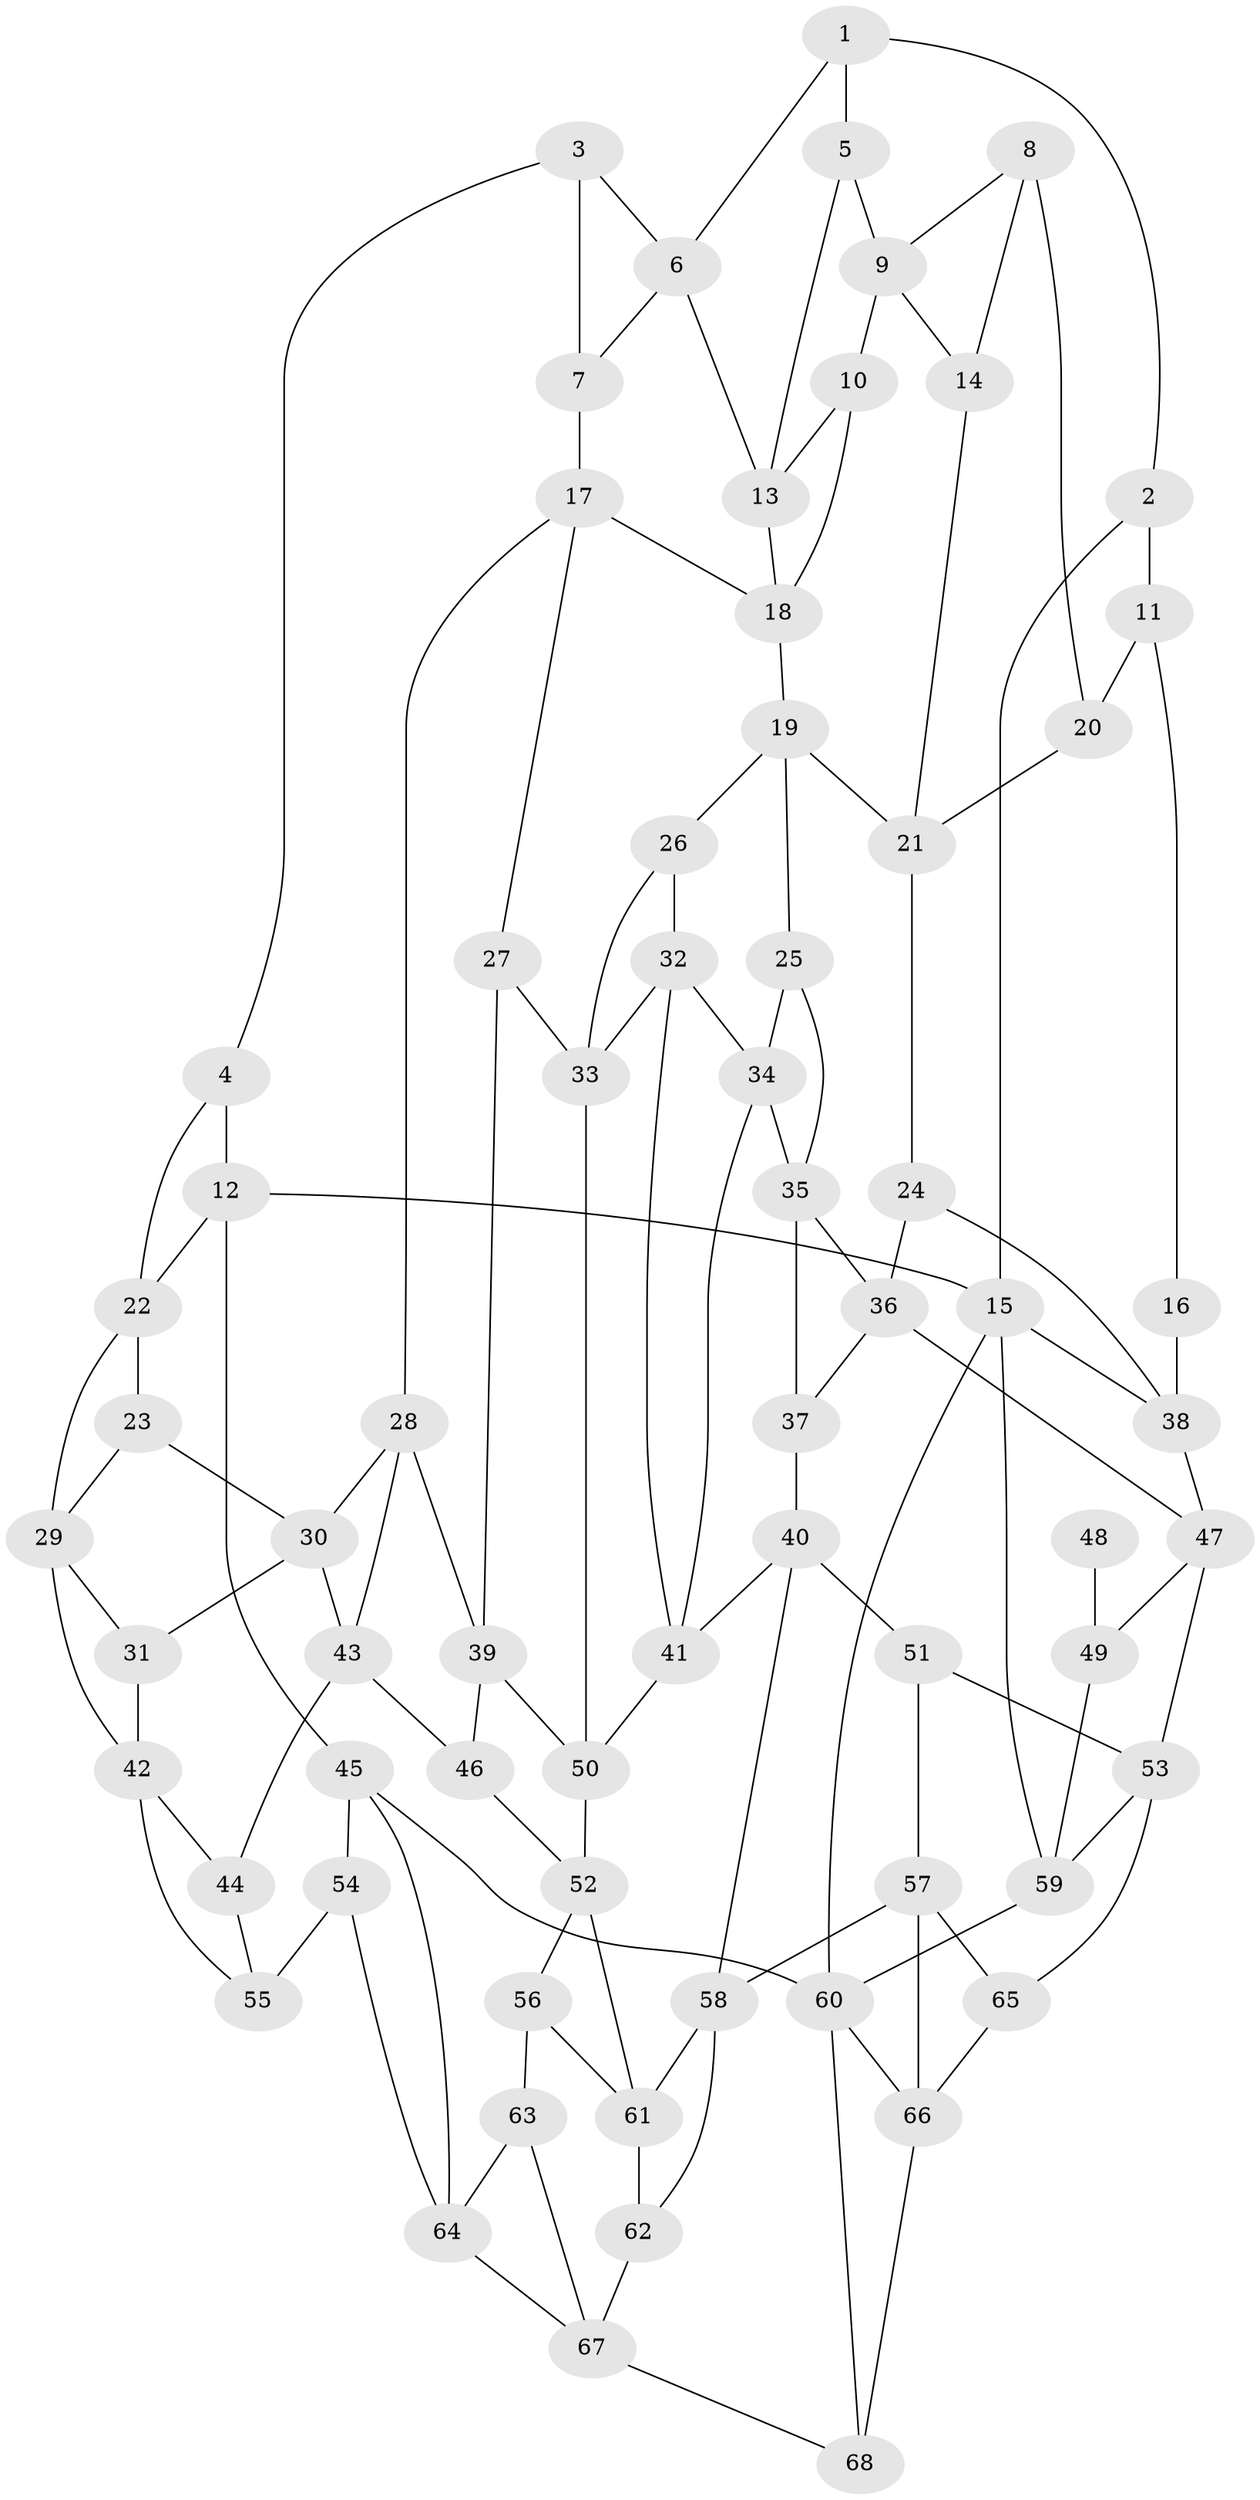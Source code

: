 // original degree distribution, {3: 0.029411764705882353, 4: 0.2426470588235294, 5: 0.47058823529411764, 6: 0.25735294117647056}
// Generated by graph-tools (version 1.1) at 2025/03/03/09/25 03:03:27]
// undirected, 68 vertices, 120 edges
graph export_dot {
graph [start="1"]
  node [color=gray90,style=filled];
  1;
  2;
  3;
  4;
  5;
  6;
  7;
  8;
  9;
  10;
  11;
  12;
  13;
  14;
  15;
  16;
  17;
  18;
  19;
  20;
  21;
  22;
  23;
  24;
  25;
  26;
  27;
  28;
  29;
  30;
  31;
  32;
  33;
  34;
  35;
  36;
  37;
  38;
  39;
  40;
  41;
  42;
  43;
  44;
  45;
  46;
  47;
  48;
  49;
  50;
  51;
  52;
  53;
  54;
  55;
  56;
  57;
  58;
  59;
  60;
  61;
  62;
  63;
  64;
  65;
  66;
  67;
  68;
  1 -- 2 [weight=1.0];
  1 -- 5 [weight=1.0];
  1 -- 6 [weight=1.0];
  2 -- 11 [weight=1.0];
  2 -- 15 [weight=1.0];
  3 -- 4 [weight=1.0];
  3 -- 6 [weight=1.0];
  3 -- 7 [weight=1.0];
  4 -- 12 [weight=1.0];
  4 -- 22 [weight=1.0];
  5 -- 9 [weight=1.0];
  5 -- 13 [weight=1.0];
  6 -- 7 [weight=1.0];
  6 -- 13 [weight=1.0];
  7 -- 17 [weight=1.0];
  8 -- 9 [weight=1.0];
  8 -- 14 [weight=1.0];
  8 -- 20 [weight=2.0];
  9 -- 10 [weight=1.0];
  9 -- 14 [weight=1.0];
  10 -- 13 [weight=1.0];
  10 -- 18 [weight=1.0];
  11 -- 16 [weight=1.0];
  11 -- 20 [weight=3.0];
  12 -- 15 [weight=1.0];
  12 -- 22 [weight=1.0];
  12 -- 45 [weight=1.0];
  13 -- 18 [weight=1.0];
  14 -- 21 [weight=1.0];
  15 -- 38 [weight=1.0];
  15 -- 59 [weight=1.0];
  15 -- 60 [weight=1.0];
  16 -- 38 [weight=2.0];
  17 -- 18 [weight=1.0];
  17 -- 27 [weight=1.0];
  17 -- 28 [weight=1.0];
  18 -- 19 [weight=1.0];
  19 -- 21 [weight=1.0];
  19 -- 25 [weight=1.0];
  19 -- 26 [weight=1.0];
  20 -- 21 [weight=1.0];
  21 -- 24 [weight=1.0];
  22 -- 23 [weight=1.0];
  22 -- 29 [weight=1.0];
  23 -- 29 [weight=1.0];
  23 -- 30 [weight=1.0];
  24 -- 36 [weight=1.0];
  24 -- 38 [weight=1.0];
  25 -- 34 [weight=1.0];
  25 -- 35 [weight=1.0];
  26 -- 32 [weight=1.0];
  26 -- 33 [weight=1.0];
  27 -- 33 [weight=1.0];
  27 -- 39 [weight=1.0];
  28 -- 30 [weight=1.0];
  28 -- 39 [weight=1.0];
  28 -- 43 [weight=1.0];
  29 -- 31 [weight=1.0];
  29 -- 42 [weight=1.0];
  30 -- 31 [weight=1.0];
  30 -- 43 [weight=1.0];
  31 -- 42 [weight=1.0];
  32 -- 33 [weight=1.0];
  32 -- 34 [weight=1.0];
  32 -- 41 [weight=1.0];
  33 -- 50 [weight=1.0];
  34 -- 35 [weight=1.0];
  34 -- 41 [weight=1.0];
  35 -- 36 [weight=1.0];
  35 -- 37 [weight=1.0];
  36 -- 37 [weight=1.0];
  36 -- 47 [weight=1.0];
  37 -- 40 [weight=1.0];
  38 -- 47 [weight=1.0];
  39 -- 46 [weight=1.0];
  39 -- 50 [weight=1.0];
  40 -- 41 [weight=1.0];
  40 -- 51 [weight=1.0];
  40 -- 58 [weight=1.0];
  41 -- 50 [weight=1.0];
  42 -- 44 [weight=1.0];
  42 -- 55 [weight=1.0];
  43 -- 44 [weight=1.0];
  43 -- 46 [weight=1.0];
  44 -- 55 [weight=1.0];
  45 -- 54 [weight=1.0];
  45 -- 60 [weight=1.0];
  45 -- 64 [weight=1.0];
  46 -- 52 [weight=1.0];
  47 -- 49 [weight=1.0];
  47 -- 53 [weight=1.0];
  48 -- 49 [weight=2.0];
  49 -- 59 [weight=1.0];
  50 -- 52 [weight=1.0];
  51 -- 53 [weight=1.0];
  51 -- 57 [weight=1.0];
  52 -- 56 [weight=1.0];
  52 -- 61 [weight=1.0];
  53 -- 59 [weight=1.0];
  53 -- 65 [weight=1.0];
  54 -- 55 [weight=2.0];
  54 -- 64 [weight=1.0];
  56 -- 61 [weight=1.0];
  56 -- 63 [weight=2.0];
  57 -- 58 [weight=1.0];
  57 -- 65 [weight=1.0];
  57 -- 66 [weight=1.0];
  58 -- 61 [weight=1.0];
  58 -- 62 [weight=1.0];
  59 -- 60 [weight=1.0];
  60 -- 66 [weight=1.0];
  60 -- 68 [weight=1.0];
  61 -- 62 [weight=1.0];
  62 -- 67 [weight=1.0];
  63 -- 64 [weight=1.0];
  63 -- 67 [weight=1.0];
  64 -- 67 [weight=1.0];
  65 -- 66 [weight=2.0];
  66 -- 68 [weight=2.0];
  67 -- 68 [weight=1.0];
}
